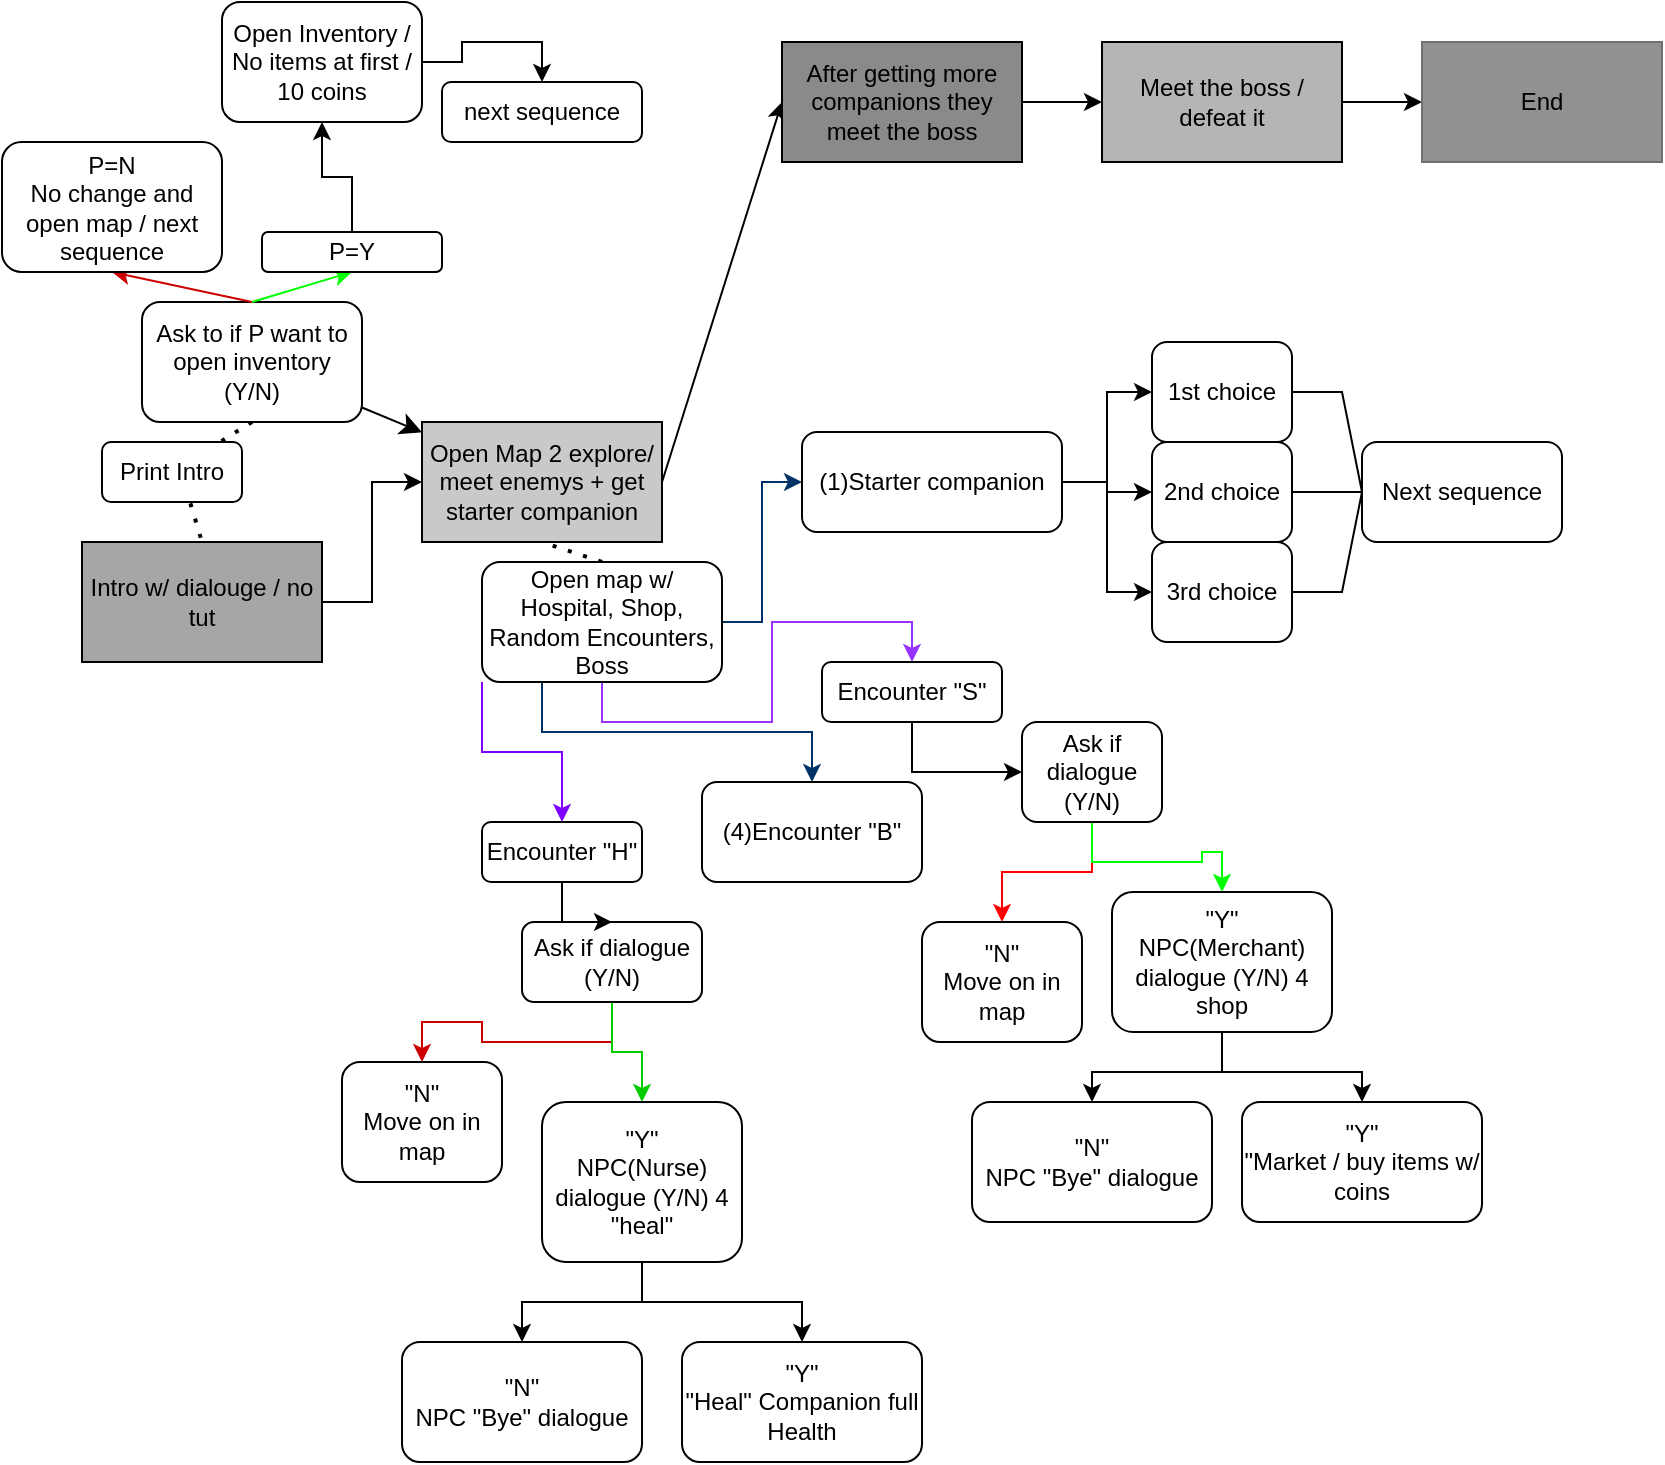 <mxfile version="24.4.6" type="github">
  <diagram name="Page-1" id="UzpHlQEHdBbeiQkt2dOt">
    <mxGraphModel dx="1473" dy="722" grid="1" gridSize="10" guides="1" tooltips="1" connect="1" arrows="1" fold="1" page="1" pageScale="1" pageWidth="850" pageHeight="1100" math="0" shadow="0">
      <root>
        <mxCell id="0" />
        <mxCell id="1" parent="0" />
        <mxCell id="MGdHbfHo3SbQaK2n2D3C-2" style="edgeStyle=orthogonalEdgeStyle;rounded=0;orthogonalLoop=1;jettySize=auto;html=1;exitX=1;exitY=0.5;exitDx=0;exitDy=0;entryX=0;entryY=0.5;entryDx=0;entryDy=0;" parent="1" source="9NYJH5eUAhIsgToiFgUX-1" target="9NYJH5eUAhIsgToiFgUX-2" edge="1">
          <mxGeometry relative="1" as="geometry" />
        </mxCell>
        <mxCell id="9NYJH5eUAhIsgToiFgUX-1" value="Intro w/ dialouge / no tut" style="rounded=0;whiteSpace=wrap;html=1;fillColor=#A6A6A6;" parent="1" vertex="1">
          <mxGeometry y="400" width="120" height="60" as="geometry" />
        </mxCell>
        <mxCell id="9NYJH5eUAhIsgToiFgUX-2" value="Open Map 2 explore/ meet enemys + get starter companion" style="rounded=0;whiteSpace=wrap;html=1;fillColor=#C9C9C9;" parent="1" vertex="1">
          <mxGeometry x="170" y="340" width="120" height="60" as="geometry" />
        </mxCell>
        <mxCell id="qZTBvusk5uYlHYiv0qSW-6" style="edgeStyle=orthogonalEdgeStyle;rounded=0;orthogonalLoop=1;jettySize=auto;html=1;exitX=1;exitY=0.5;exitDx=0;exitDy=0;" parent="1" source="9NYJH5eUAhIsgToiFgUX-4" target="NMX02CVuEJwhPitkk1mA-1" edge="1">
          <mxGeometry relative="1" as="geometry" />
        </mxCell>
        <mxCell id="9NYJH5eUAhIsgToiFgUX-4" value="Meet the boss / defeat it" style="rounded=0;whiteSpace=wrap;html=1;fillColor=#B5B5B5;" parent="1" vertex="1">
          <mxGeometry x="510" y="150" width="120" height="60" as="geometry" />
        </mxCell>
        <mxCell id="9NYJH5eUAhIsgToiFgUX-6" value="" style="endArrow=classic;html=1;rounded=0;exitX=1;exitY=0.5;exitDx=0;exitDy=0;entryX=0;entryY=0.5;entryDx=0;entryDy=0;" parent="1" source="9NYJH5eUAhIsgToiFgUX-2" target="9NYJH5eUAhIsgToiFgUX-3" edge="1">
          <mxGeometry width="50" height="50" relative="1" as="geometry">
            <mxPoint x="370" y="220" as="sourcePoint" />
            <mxPoint x="450" y="370" as="targetPoint" />
          </mxGeometry>
        </mxCell>
        <mxCell id="9NYJH5eUAhIsgToiFgUX-7" value="" style="endArrow=classic;html=1;rounded=0;exitX=1;exitY=0.5;exitDx=0;exitDy=0;entryX=0;entryY=0.5;entryDx=0;entryDy=0;" parent="1" source="9NYJH5eUAhIsgToiFgUX-3" target="9NYJH5eUAhIsgToiFgUX-4" edge="1">
          <mxGeometry width="50" height="50" relative="1" as="geometry">
            <mxPoint x="400" y="420" as="sourcePoint" />
            <mxPoint x="450" y="370" as="targetPoint" />
          </mxGeometry>
        </mxCell>
        <mxCell id="NMX02CVuEJwhPitkk1mA-1" value="End" style="rounded=0;whiteSpace=wrap;html=1;strokeColor=#707070;fillColor=#919191;" parent="1" vertex="1">
          <mxGeometry x="670" y="150" width="120" height="60" as="geometry" />
        </mxCell>
        <mxCell id="NMX02CVuEJwhPitkk1mA-2" value="" style="endArrow=none;dashed=1;html=1;dashPattern=1 3;strokeWidth=2;rounded=0;entryX=0.5;entryY=0;entryDx=0;entryDy=0;exitX=0.5;exitY=0;exitDx=0;exitDy=0;" parent="1" source="NMX02CVuEJwhPitkk1mA-3" target="9NYJH5eUAhIsgToiFgUX-1" edge="1">
          <mxGeometry width="50" height="50" relative="1" as="geometry">
            <mxPoint x="110" y="240" as="sourcePoint" />
            <mxPoint x="440" y="340" as="targetPoint" />
          </mxGeometry>
        </mxCell>
        <mxCell id="NMX02CVuEJwhPitkk1mA-3" value="Print Intro" style="rounded=1;whiteSpace=wrap;html=1;" parent="1" vertex="1">
          <mxGeometry x="10" y="350" width="70" height="30" as="geometry" />
        </mxCell>
        <mxCell id="NMX02CVuEJwhPitkk1mA-4" value="" style="endArrow=none;dashed=1;html=1;dashPattern=1 3;strokeWidth=2;rounded=0;" parent="1" source="NMX02CVuEJwhPitkk1mA-5" target="NMX02CVuEJwhPitkk1mA-3" edge="1">
          <mxGeometry width="50" height="50" relative="1" as="geometry">
            <mxPoint x="110" y="290" as="sourcePoint" />
            <mxPoint x="160" y="240" as="targetPoint" />
            <Array as="points">
              <mxPoint x="85" y="340" />
            </Array>
          </mxGeometry>
        </mxCell>
        <mxCell id="pJTVfFiir9rcCeCato23-1" value="" style="edgeStyle=none;curved=1;rounded=0;orthogonalLoop=1;jettySize=auto;html=1;fontSize=12;startSize=8;endSize=8;" edge="1" parent="1" source="NMX02CVuEJwhPitkk1mA-5" target="9NYJH5eUAhIsgToiFgUX-2">
          <mxGeometry relative="1" as="geometry" />
        </mxCell>
        <mxCell id="NMX02CVuEJwhPitkk1mA-5" value="Ask to if P want to open inventory (Y/N)" style="rounded=1;whiteSpace=wrap;html=1;" parent="1" vertex="1">
          <mxGeometry x="30" y="280" width="110" height="60" as="geometry" />
        </mxCell>
        <mxCell id="NMX02CVuEJwhPitkk1mA-6" value="" style="endArrow=classic;html=1;rounded=0;exitX=0.5;exitY=0;exitDx=0;exitDy=0;entryX=0.5;entryY=1;entryDx=0;entryDy=0;strokeColor=#CC0000;" parent="1" source="NMX02CVuEJwhPitkk1mA-5" target="NMX02CVuEJwhPitkk1mA-8" edge="1">
          <mxGeometry width="50" height="50" relative="1" as="geometry">
            <mxPoint x="390" y="390" as="sourcePoint" />
            <mxPoint x="140" y="310" as="targetPoint" />
          </mxGeometry>
        </mxCell>
        <mxCell id="NMX02CVuEJwhPitkk1mA-7" value="" style="endArrow=classic;html=1;rounded=0;entryX=0.5;entryY=1;entryDx=0;entryDy=0;strokeColor=#00FF00;exitX=0.5;exitY=0;exitDx=0;exitDy=0;" parent="1" source="NMX02CVuEJwhPitkk1mA-5" target="NMX02CVuEJwhPitkk1mA-9" edge="1">
          <mxGeometry width="50" height="50" relative="1" as="geometry">
            <mxPoint x="390" y="390" as="sourcePoint" />
            <mxPoint x="210" y="320" as="targetPoint" />
          </mxGeometry>
        </mxCell>
        <mxCell id="NMX02CVuEJwhPitkk1mA-8" value="P=N&lt;div&gt;No change and open map / next sequence&lt;/div&gt;" style="rounded=1;whiteSpace=wrap;html=1;" parent="1" vertex="1">
          <mxGeometry x="-40" y="200" width="110" height="65" as="geometry" />
        </mxCell>
        <mxCell id="NMX02CVuEJwhPitkk1mA-9" value="P=Y" style="rounded=1;whiteSpace=wrap;html=1;" parent="1" vertex="1">
          <mxGeometry x="90" y="245" width="90" height="20" as="geometry" />
        </mxCell>
        <mxCell id="NMX02CVuEJwhPitkk1mA-16" style="edgeStyle=orthogonalEdgeStyle;rounded=0;orthogonalLoop=1;jettySize=auto;html=1;exitX=1;exitY=0.5;exitDx=0;exitDy=0;entryX=0.5;entryY=0;entryDx=0;entryDy=0;" parent="1" source="NMX02CVuEJwhPitkk1mA-13" target="NMX02CVuEJwhPitkk1mA-15" edge="1">
          <mxGeometry relative="1" as="geometry" />
        </mxCell>
        <mxCell id="NMX02CVuEJwhPitkk1mA-13" value="Open Inventory / No items at first / 10 coins" style="rounded=1;whiteSpace=wrap;html=1;" parent="1" vertex="1">
          <mxGeometry x="70" y="130" width="100" height="60" as="geometry" />
        </mxCell>
        <mxCell id="NMX02CVuEJwhPitkk1mA-14" style="edgeStyle=orthogonalEdgeStyle;rounded=0;orthogonalLoop=1;jettySize=auto;html=1;exitX=0.5;exitY=0;exitDx=0;exitDy=0;entryX=0.5;entryY=1;entryDx=0;entryDy=0;" parent="1" source="NMX02CVuEJwhPitkk1mA-9" target="NMX02CVuEJwhPitkk1mA-13" edge="1">
          <mxGeometry relative="1" as="geometry" />
        </mxCell>
        <mxCell id="NMX02CVuEJwhPitkk1mA-15" value="next sequence" style="rounded=1;whiteSpace=wrap;html=1;" parent="1" vertex="1">
          <mxGeometry x="180" y="170" width="100" height="30" as="geometry" />
        </mxCell>
        <mxCell id="NMX02CVuEJwhPitkk1mA-17" value="" style="endArrow=none;dashed=1;html=1;dashPattern=1 3;strokeWidth=2;rounded=0;entryX=0.5;entryY=1;entryDx=0;entryDy=0;exitX=0.5;exitY=0;exitDx=0;exitDy=0;" parent="1" source="NMX02CVuEJwhPitkk1mA-18" target="9NYJH5eUAhIsgToiFgUX-2" edge="1">
          <mxGeometry width="50" height="50" relative="1" as="geometry">
            <mxPoint x="340" y="260" as="sourcePoint" />
            <mxPoint x="440" y="340" as="targetPoint" />
          </mxGeometry>
        </mxCell>
        <mxCell id="MGdHbfHo3SbQaK2n2D3C-4" style="edgeStyle=orthogonalEdgeStyle;rounded=0;orthogonalLoop=1;jettySize=auto;html=1;exitX=0;exitY=1;exitDx=0;exitDy=0;entryX=0.5;entryY=0;entryDx=0;entryDy=0;strokeColor=#7F00FF;" parent="1" source="NMX02CVuEJwhPitkk1mA-18" target="NMX02CVuEJwhPitkk1mA-23" edge="1">
          <mxGeometry relative="1" as="geometry" />
        </mxCell>
        <mxCell id="MGdHbfHo3SbQaK2n2D3C-5" style="edgeStyle=orthogonalEdgeStyle;rounded=0;orthogonalLoop=1;jettySize=auto;html=1;exitX=0.25;exitY=1;exitDx=0;exitDy=0;strokeColor=#003366;" parent="1" source="NMX02CVuEJwhPitkk1mA-18" target="NMX02CVuEJwhPitkk1mA-20" edge="1">
          <mxGeometry relative="1" as="geometry" />
        </mxCell>
        <mxCell id="MGdHbfHo3SbQaK2n2D3C-6" style="edgeStyle=orthogonalEdgeStyle;rounded=0;orthogonalLoop=1;jettySize=auto;html=1;exitX=0.5;exitY=1;exitDx=0;exitDy=0;entryX=0.5;entryY=0;entryDx=0;entryDy=0;strokeColor=#9933FF;" parent="1" source="NMX02CVuEJwhPitkk1mA-18" target="NMX02CVuEJwhPitkk1mA-22" edge="1">
          <mxGeometry relative="1" as="geometry" />
        </mxCell>
        <mxCell id="MGdHbfHo3SbQaK2n2D3C-8" style="edgeStyle=orthogonalEdgeStyle;rounded=0;orthogonalLoop=1;jettySize=auto;html=1;exitX=1;exitY=0.5;exitDx=0;exitDy=0;entryX=0;entryY=0.5;entryDx=0;entryDy=0;strokeColor=#003366;" parent="1" source="NMX02CVuEJwhPitkk1mA-18" target="NMX02CVuEJwhPitkk1mA-21" edge="1">
          <mxGeometry relative="1" as="geometry" />
        </mxCell>
        <mxCell id="NMX02CVuEJwhPitkk1mA-18" value="Open map w/ Hospital, Shop, Random Encounters, Boss" style="rounded=1;whiteSpace=wrap;html=1;" parent="1" vertex="1">
          <mxGeometry x="200" y="410" width="120" height="60" as="geometry" />
        </mxCell>
        <mxCell id="MGdHbfHo3SbQaK2n2D3C-23" style="edgeStyle=orthogonalEdgeStyle;rounded=0;orthogonalLoop=1;jettySize=auto;html=1;exitX=0.5;exitY=1;exitDx=0;exitDy=0;entryX=0.5;entryY=0;entryDx=0;entryDy=0;strokeColor=#CC0000;" parent="1" source="NMX02CVuEJwhPitkk1mA-19" target="MGdHbfHo3SbQaK2n2D3C-22" edge="1">
          <mxGeometry relative="1" as="geometry" />
        </mxCell>
        <mxCell id="MGdHbfHo3SbQaK2n2D3C-29" style="edgeStyle=orthogonalEdgeStyle;rounded=0;orthogonalLoop=1;jettySize=auto;html=1;exitX=0.5;exitY=1;exitDx=0;exitDy=0;strokeColor=#00CC00;" parent="1" source="NMX02CVuEJwhPitkk1mA-19" target="MGdHbfHo3SbQaK2n2D3C-28" edge="1">
          <mxGeometry relative="1" as="geometry" />
        </mxCell>
        <mxCell id="NMX02CVuEJwhPitkk1mA-19" value="Ask if dialogue (Y/N)" style="rounded=1;whiteSpace=wrap;html=1;" parent="1" vertex="1">
          <mxGeometry x="220" y="590" width="90" height="40" as="geometry" />
        </mxCell>
        <mxCell id="NMX02CVuEJwhPitkk1mA-20" value="(4)Encounter &quot;B&quot;" style="rounded=1;whiteSpace=wrap;html=1;" parent="1" vertex="1">
          <mxGeometry x="310" y="520" width="110" height="50" as="geometry" />
        </mxCell>
        <mxCell id="MGdHbfHo3SbQaK2n2D3C-18" style="edgeStyle=orthogonalEdgeStyle;rounded=0;orthogonalLoop=1;jettySize=auto;html=1;exitX=1;exitY=0.5;exitDx=0;exitDy=0;entryX=0;entryY=0.5;entryDx=0;entryDy=0;" parent="1" source="NMX02CVuEJwhPitkk1mA-21" target="MGdHbfHo3SbQaK2n2D3C-14" edge="1">
          <mxGeometry relative="1" as="geometry" />
        </mxCell>
        <mxCell id="MGdHbfHo3SbQaK2n2D3C-58" style="edgeStyle=orthogonalEdgeStyle;rounded=0;orthogonalLoop=1;jettySize=auto;html=1;exitX=1;exitY=0.5;exitDx=0;exitDy=0;entryX=0;entryY=0.5;entryDx=0;entryDy=0;" parent="1" source="NMX02CVuEJwhPitkk1mA-21" target="MGdHbfHo3SbQaK2n2D3C-54" edge="1">
          <mxGeometry relative="1" as="geometry" />
        </mxCell>
        <mxCell id="MGdHbfHo3SbQaK2n2D3C-59" style="edgeStyle=orthogonalEdgeStyle;rounded=0;orthogonalLoop=1;jettySize=auto;html=1;exitX=1;exitY=0.5;exitDx=0;exitDy=0;entryX=0;entryY=0.5;entryDx=0;entryDy=0;" parent="1" source="NMX02CVuEJwhPitkk1mA-21" target="MGdHbfHo3SbQaK2n2D3C-55" edge="1">
          <mxGeometry relative="1" as="geometry" />
        </mxCell>
        <mxCell id="NMX02CVuEJwhPitkk1mA-21" value="(1)Starter companion" style="rounded=1;whiteSpace=wrap;html=1;" parent="1" vertex="1">
          <mxGeometry x="360" y="345" width="130" height="50" as="geometry" />
        </mxCell>
        <mxCell id="MGdHbfHo3SbQaK2n2D3C-17" style="edgeStyle=orthogonalEdgeStyle;rounded=0;orthogonalLoop=1;jettySize=auto;html=1;exitX=0.5;exitY=1;exitDx=0;exitDy=0;entryX=0;entryY=0.5;entryDx=0;entryDy=0;" parent="1" source="NMX02CVuEJwhPitkk1mA-22" target="MGdHbfHo3SbQaK2n2D3C-13" edge="1">
          <mxGeometry relative="1" as="geometry" />
        </mxCell>
        <mxCell id="NMX02CVuEJwhPitkk1mA-22" value="Encounter &quot;S&quot;" style="rounded=1;whiteSpace=wrap;html=1;" parent="1" vertex="1">
          <mxGeometry x="370" y="460" width="90" height="30" as="geometry" />
        </mxCell>
        <mxCell id="MGdHbfHo3SbQaK2n2D3C-15" style="edgeStyle=orthogonalEdgeStyle;rounded=0;orthogonalLoop=1;jettySize=auto;html=1;exitX=0.5;exitY=1;exitDx=0;exitDy=0;" parent="1" source="NMX02CVuEJwhPitkk1mA-23" target="NMX02CVuEJwhPitkk1mA-19" edge="1">
          <mxGeometry relative="1" as="geometry" />
        </mxCell>
        <mxCell id="NMX02CVuEJwhPitkk1mA-23" value="Encounter &quot;H&quot;" style="rounded=1;whiteSpace=wrap;html=1;" parent="1" vertex="1">
          <mxGeometry x="200" y="540" width="80" height="30" as="geometry" />
        </mxCell>
        <mxCell id="MGdHbfHo3SbQaK2n2D3C-25" style="edgeStyle=orthogonalEdgeStyle;rounded=0;orthogonalLoop=1;jettySize=auto;html=1;exitX=0.5;exitY=1;exitDx=0;exitDy=0;strokeColor=#FF0000;" parent="1" source="MGdHbfHo3SbQaK2n2D3C-13" target="MGdHbfHo3SbQaK2n2D3C-20" edge="1">
          <mxGeometry relative="1" as="geometry" />
        </mxCell>
        <mxCell id="MGdHbfHo3SbQaK2n2D3C-34" style="edgeStyle=orthogonalEdgeStyle;rounded=0;orthogonalLoop=1;jettySize=auto;html=1;exitX=0.5;exitY=1;exitDx=0;exitDy=0;entryX=0.5;entryY=0;entryDx=0;entryDy=0;strokeColor=#00FF00;" parent="1" source="MGdHbfHo3SbQaK2n2D3C-13" target="MGdHbfHo3SbQaK2n2D3C-33" edge="1">
          <mxGeometry relative="1" as="geometry" />
        </mxCell>
        <mxCell id="MGdHbfHo3SbQaK2n2D3C-13" value="Ask if dialogue (Y/N)" style="rounded=1;whiteSpace=wrap;html=1;" parent="1" vertex="1">
          <mxGeometry x="470" y="490" width="70" height="50" as="geometry" />
        </mxCell>
        <mxCell id="MGdHbfHo3SbQaK2n2D3C-14" value="1st choice" style="rounded=1;whiteSpace=wrap;html=1;" parent="1" vertex="1">
          <mxGeometry x="535" y="300" width="70" height="50" as="geometry" />
        </mxCell>
        <mxCell id="MGdHbfHo3SbQaK2n2D3C-20" value="&quot;N&quot;&lt;div&gt;Move on in map&lt;/div&gt;" style="rounded=1;whiteSpace=wrap;html=1;" parent="1" vertex="1">
          <mxGeometry x="420" y="590" width="80" height="60" as="geometry" />
        </mxCell>
        <mxCell id="MGdHbfHo3SbQaK2n2D3C-22" value="&quot;N&quot;&lt;div&gt;Move on in map&lt;/div&gt;" style="rounded=1;whiteSpace=wrap;html=1;" parent="1" vertex="1">
          <mxGeometry x="130" y="660" width="80" height="60" as="geometry" />
        </mxCell>
        <mxCell id="MGdHbfHo3SbQaK2n2D3C-43" style="edgeStyle=orthogonalEdgeStyle;rounded=0;orthogonalLoop=1;jettySize=auto;html=1;exitX=0.5;exitY=1;exitDx=0;exitDy=0;entryX=0.5;entryY=0;entryDx=0;entryDy=0;" parent="1" source="MGdHbfHo3SbQaK2n2D3C-28" target="MGdHbfHo3SbQaK2n2D3C-42" edge="1">
          <mxGeometry relative="1" as="geometry" />
        </mxCell>
        <mxCell id="MGdHbfHo3SbQaK2n2D3C-44" style="edgeStyle=orthogonalEdgeStyle;rounded=0;orthogonalLoop=1;jettySize=auto;html=1;exitX=0.5;exitY=1;exitDx=0;exitDy=0;entryX=0.5;entryY=0;entryDx=0;entryDy=0;" parent="1" source="MGdHbfHo3SbQaK2n2D3C-28" target="MGdHbfHo3SbQaK2n2D3C-38" edge="1">
          <mxGeometry relative="1" as="geometry" />
        </mxCell>
        <mxCell id="MGdHbfHo3SbQaK2n2D3C-28" value="&quot;Y&quot;&lt;div&gt;&lt;div&gt;NPC(Nurse) dialogue (Y/N) 4 &quot;heal&quot;&lt;/div&gt;&lt;/div&gt;" style="rounded=1;whiteSpace=wrap;html=1;" parent="1" vertex="1">
          <mxGeometry x="230" y="680" width="100" height="80" as="geometry" />
        </mxCell>
        <mxCell id="MGdHbfHo3SbQaK2n2D3C-50" style="edgeStyle=orthogonalEdgeStyle;rounded=0;orthogonalLoop=1;jettySize=auto;html=1;exitX=0.5;exitY=1;exitDx=0;exitDy=0;entryX=0.5;entryY=0;entryDx=0;entryDy=0;" parent="1" source="MGdHbfHo3SbQaK2n2D3C-33" target="MGdHbfHo3SbQaK2n2D3C-39" edge="1">
          <mxGeometry relative="1" as="geometry" />
        </mxCell>
        <mxCell id="MGdHbfHo3SbQaK2n2D3C-51" style="edgeStyle=orthogonalEdgeStyle;rounded=0;orthogonalLoop=1;jettySize=auto;html=1;exitX=0.5;exitY=1;exitDx=0;exitDy=0;" parent="1" source="MGdHbfHo3SbQaK2n2D3C-33" target="MGdHbfHo3SbQaK2n2D3C-46" edge="1">
          <mxGeometry relative="1" as="geometry" />
        </mxCell>
        <mxCell id="MGdHbfHo3SbQaK2n2D3C-33" value="&quot;Y&quot;&lt;div&gt;NPC(Merchant) dialogue (Y/N) 4 shop&lt;/div&gt;" style="rounded=1;whiteSpace=wrap;html=1;" parent="1" vertex="1">
          <mxGeometry x="515" y="575" width="110" height="70" as="geometry" />
        </mxCell>
        <mxCell id="MGdHbfHo3SbQaK2n2D3C-38" value="&quot;N&quot;&lt;div&gt;NPC &quot;Bye&quot; dialogue&lt;/div&gt;" style="rounded=1;whiteSpace=wrap;html=1;" parent="1" vertex="1">
          <mxGeometry x="160" y="800" width="120" height="60" as="geometry" />
        </mxCell>
        <mxCell id="MGdHbfHo3SbQaK2n2D3C-39" value="&quot;N&quot;&lt;div&gt;NPC &quot;Bye&quot; dialogue&lt;/div&gt;" style="rounded=1;whiteSpace=wrap;html=1;" parent="1" vertex="1">
          <mxGeometry x="445" y="680" width="120" height="60" as="geometry" />
        </mxCell>
        <mxCell id="MGdHbfHo3SbQaK2n2D3C-42" value="&quot;Y&quot;&lt;div&gt;&quot;Heal&quot; Companion full Health&lt;/div&gt;" style="rounded=1;whiteSpace=wrap;html=1;" parent="1" vertex="1">
          <mxGeometry x="300" y="800" width="120" height="60" as="geometry" />
        </mxCell>
        <mxCell id="MGdHbfHo3SbQaK2n2D3C-46" value="&quot;Y&quot;&lt;div&gt;&quot;Market / buy items w/ coins&lt;/div&gt;" style="rounded=1;whiteSpace=wrap;html=1;" parent="1" vertex="1">
          <mxGeometry x="580" y="680" width="120" height="60" as="geometry" />
        </mxCell>
        <mxCell id="MGdHbfHo3SbQaK2n2D3C-48" value="Next sequence" style="rounded=1;whiteSpace=wrap;html=1;" parent="1" vertex="1">
          <mxGeometry x="640" y="350" width="100" height="50" as="geometry" />
        </mxCell>
        <mxCell id="MGdHbfHo3SbQaK2n2D3C-54" value="2nd choice" style="rounded=1;whiteSpace=wrap;html=1;" parent="1" vertex="1">
          <mxGeometry x="535" y="350" width="70" height="50" as="geometry" />
        </mxCell>
        <mxCell id="MGdHbfHo3SbQaK2n2D3C-55" value="3rd choice" style="rounded=1;whiteSpace=wrap;html=1;" parent="1" vertex="1">
          <mxGeometry x="535" y="400" width="70" height="50" as="geometry" />
        </mxCell>
        <mxCell id="qZTBvusk5uYlHYiv0qSW-2" value="" style="endArrow=none;html=1;rounded=0;exitX=1;exitY=0.5;exitDx=0;exitDy=0;entryX=0;entryY=0.5;entryDx=0;entryDy=0;" parent="1" source="MGdHbfHo3SbQaK2n2D3C-55" target="MGdHbfHo3SbQaK2n2D3C-48" edge="1">
          <mxGeometry width="50" height="50" relative="1" as="geometry">
            <mxPoint x="640" y="470" as="sourcePoint" />
            <mxPoint x="670" y="440" as="targetPoint" />
            <Array as="points">
              <mxPoint x="630" y="425" />
            </Array>
          </mxGeometry>
        </mxCell>
        <mxCell id="qZTBvusk5uYlHYiv0qSW-4" value="" style="endArrow=none;html=1;rounded=0;exitX=1;exitY=0.5;exitDx=0;exitDy=0;entryX=0;entryY=0.5;entryDx=0;entryDy=0;" parent="1" source="MGdHbfHo3SbQaK2n2D3C-14" target="MGdHbfHo3SbQaK2n2D3C-48" edge="1">
          <mxGeometry width="50" height="50" relative="1" as="geometry">
            <mxPoint x="615" y="460" as="sourcePoint" />
            <mxPoint x="690" y="370" as="targetPoint" />
            <Array as="points">
              <mxPoint x="630" y="325" />
            </Array>
          </mxGeometry>
        </mxCell>
        <mxCell id="qZTBvusk5uYlHYiv0qSW-5" value="" style="endArrow=none;html=1;rounded=0;exitX=1;exitY=0.5;exitDx=0;exitDy=0;entryX=0;entryY=0.5;entryDx=0;entryDy=0;" parent="1" source="MGdHbfHo3SbQaK2n2D3C-54" target="MGdHbfHo3SbQaK2n2D3C-48" edge="1">
          <mxGeometry width="50" height="50" relative="1" as="geometry">
            <mxPoint x="500" y="350" as="sourcePoint" />
            <mxPoint x="550" y="300" as="targetPoint" />
          </mxGeometry>
        </mxCell>
        <mxCell id="9NYJH5eUAhIsgToiFgUX-3" value="After getting more companions they meet the boss" style="rounded=0;whiteSpace=wrap;html=1;fillColor=#8A8A8A;" parent="1" vertex="1">
          <mxGeometry x="350" y="150" width="120" height="60" as="geometry" />
        </mxCell>
      </root>
    </mxGraphModel>
  </diagram>
</mxfile>
